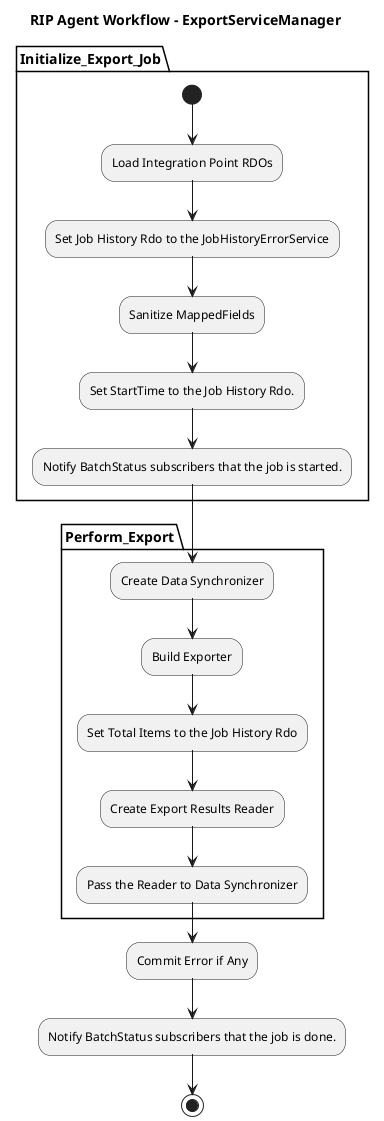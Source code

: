 @startuml
title RIP Agent Workflow - ExportServiceManager

partition Initialize_Export_Job {
	(*) --> "Load Integration Point RDOs"
	-->"Set Job History Rdo to the JobHistoryErrorService"
	-->"Sanitize MappedFields"
	-->"Set StartTime to the Job History Rdo."
	-->"Notify BatchStatus subscribers that the job is started."
}

partition Perform_Export {
	-->"Create Data Synchronizer"
	-->"Build Exporter"
	-->"Set Total Items to the Job History Rdo"
	-->"Create Export Results Reader"
	-->"Pass the Reader to Data Synchronizer"
}
--> "Commit Error if Any"
--> "Notify BatchStatus subscribers that the job is done."
--> (*)

@enduml